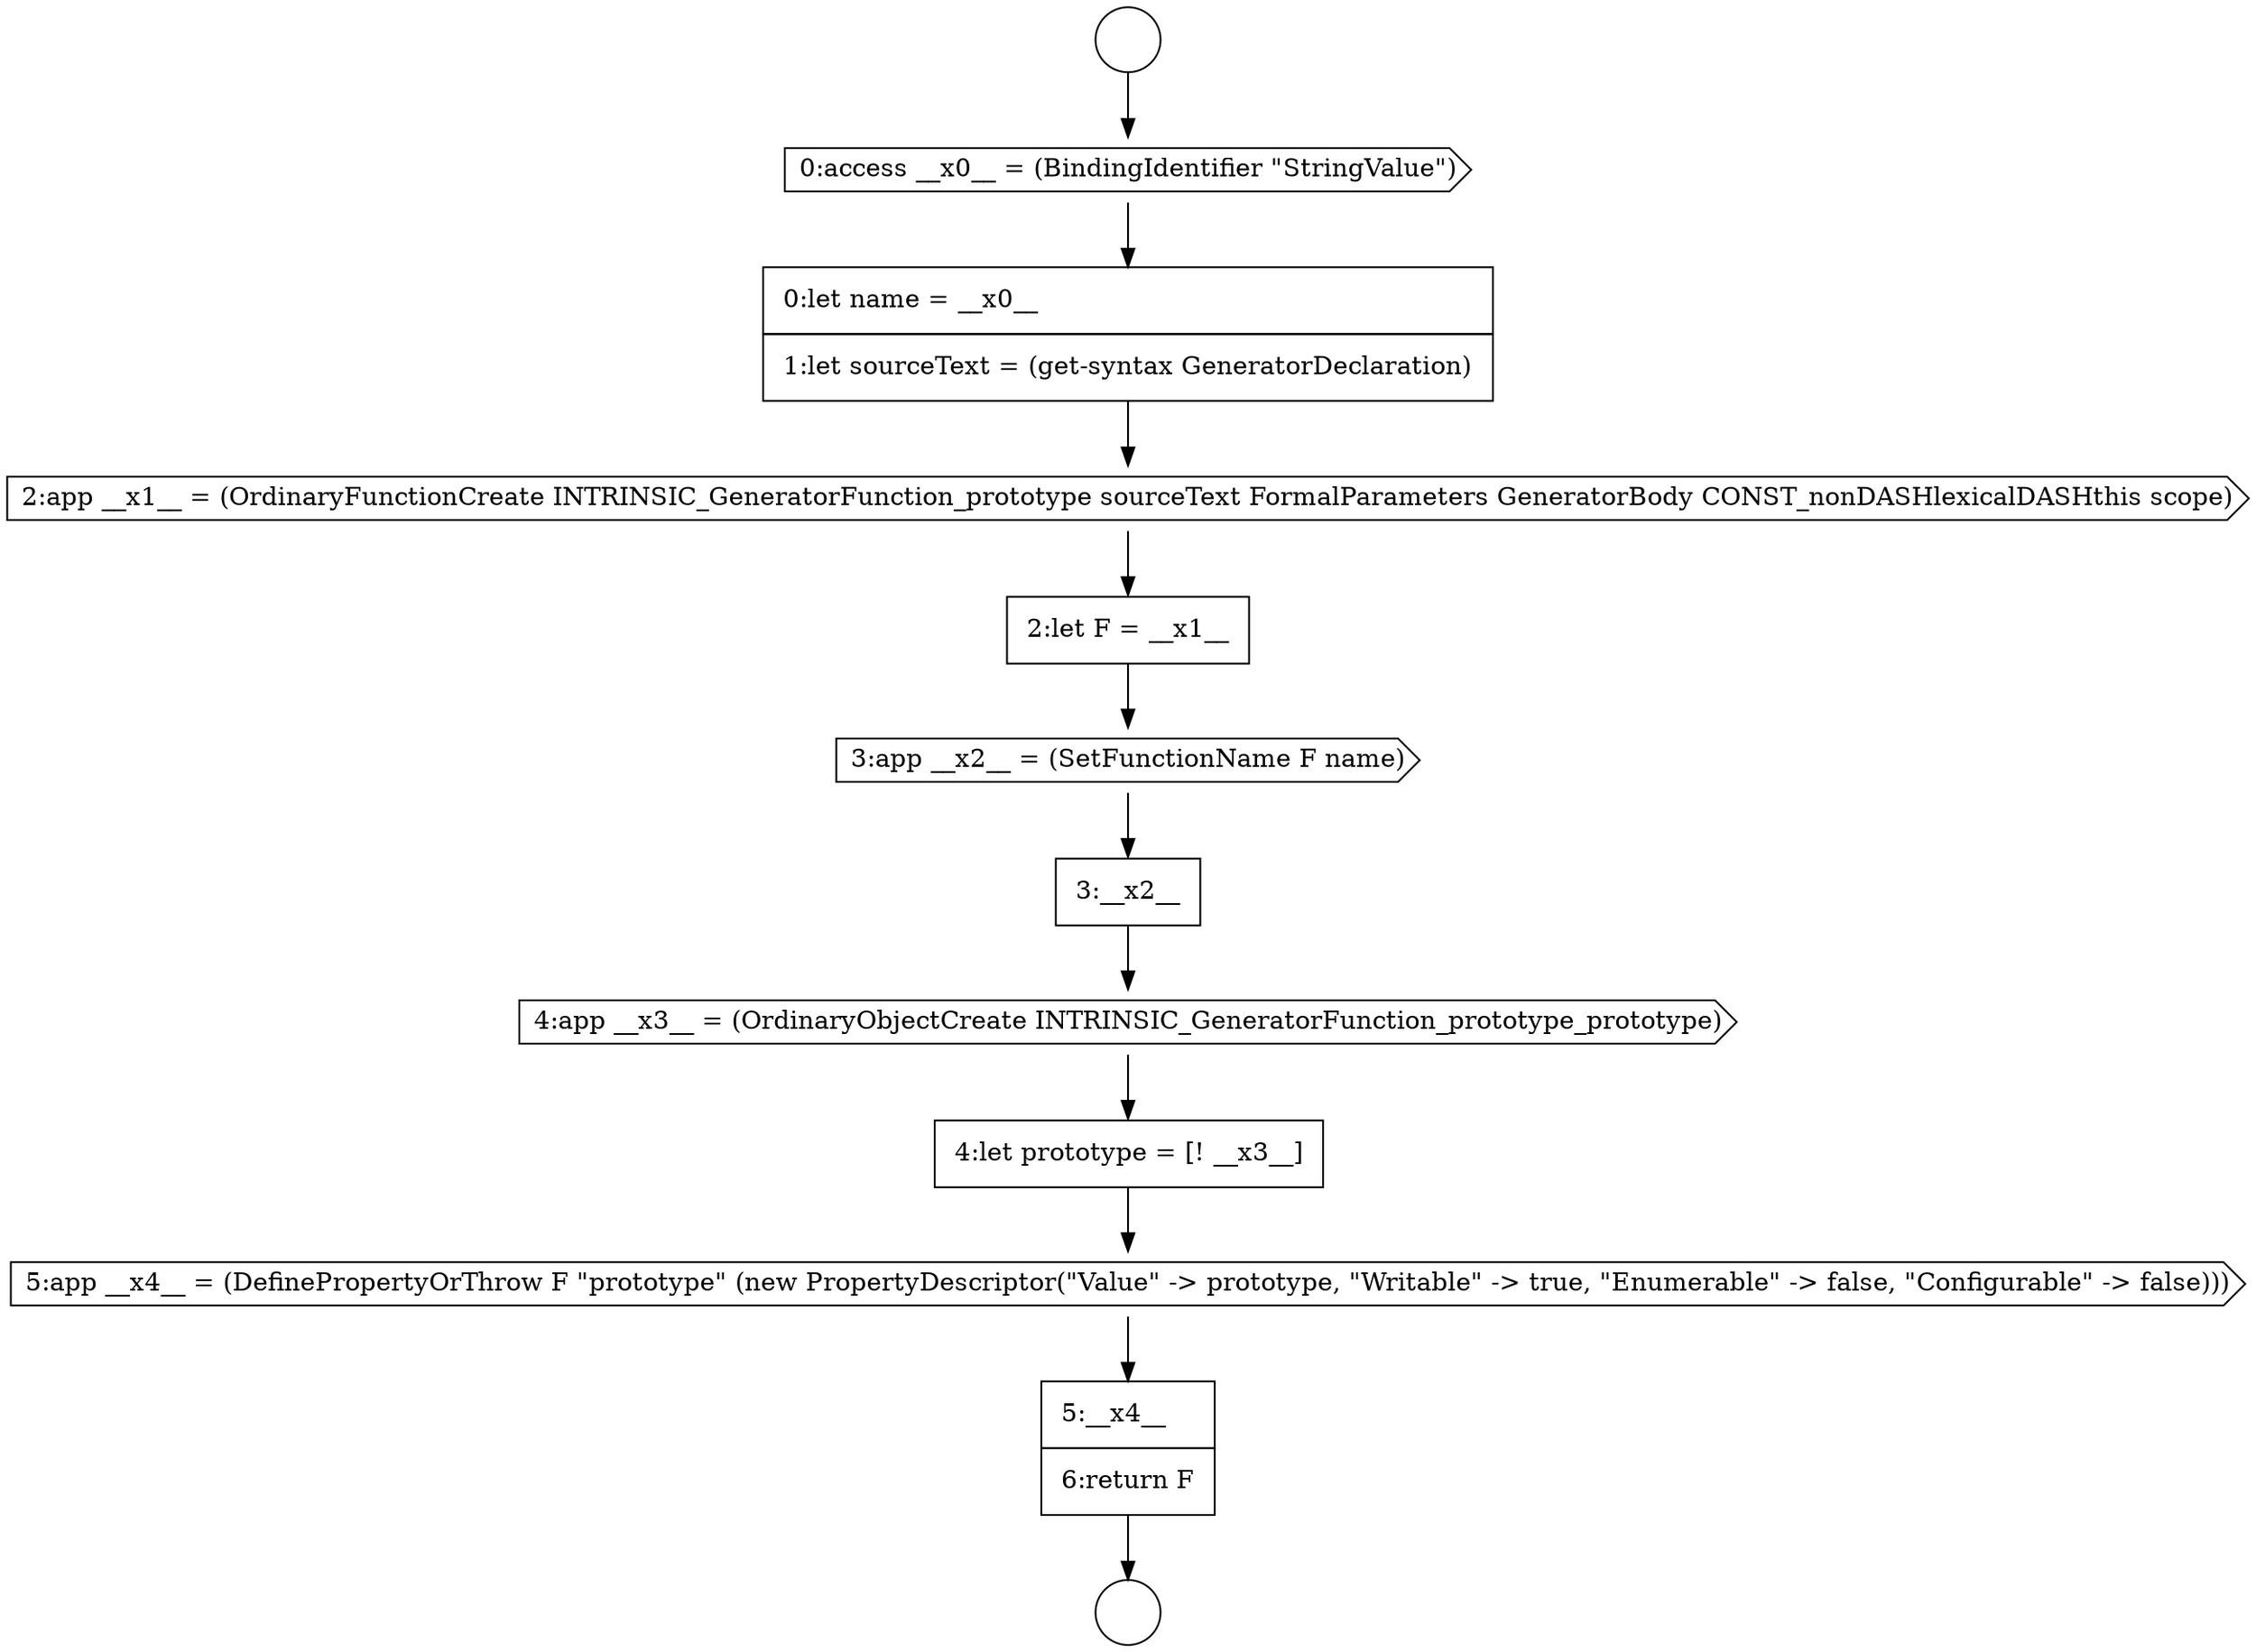 digraph {
  node9241 [shape=none, margin=0, label=<<font color="black">
    <table border="0" cellborder="1" cellspacing="0" cellpadding="10">
      <tr><td align="left">4:let prototype = [! __x3__]</td></tr>
    </table>
  </font>> color="black" fillcolor="white" style=filled]
  node9233 [shape=circle label=" " color="black" fillcolor="white" style=filled]
  node9240 [shape=cds, label=<<font color="black">4:app __x3__ = (OrdinaryObjectCreate INTRINSIC_GeneratorFunction_prototype_prototype)</font>> color="black" fillcolor="white" style=filled]
  node9236 [shape=cds, label=<<font color="black">2:app __x1__ = (OrdinaryFunctionCreate INTRINSIC_GeneratorFunction_prototype sourceText FormalParameters GeneratorBody CONST_nonDASHlexicalDASHthis scope)</font>> color="black" fillcolor="white" style=filled]
  node9237 [shape=none, margin=0, label=<<font color="black">
    <table border="0" cellborder="1" cellspacing="0" cellpadding="10">
      <tr><td align="left">2:let F = __x1__</td></tr>
    </table>
  </font>> color="black" fillcolor="white" style=filled]
  node9243 [shape=none, margin=0, label=<<font color="black">
    <table border="0" cellborder="1" cellspacing="0" cellpadding="10">
      <tr><td align="left">5:__x4__</td></tr>
      <tr><td align="left">6:return F</td></tr>
    </table>
  </font>> color="black" fillcolor="white" style=filled]
  node9232 [shape=circle label=" " color="black" fillcolor="white" style=filled]
  node9238 [shape=cds, label=<<font color="black">3:app __x2__ = (SetFunctionName F name)</font>> color="black" fillcolor="white" style=filled]
  node9242 [shape=cds, label=<<font color="black">5:app __x4__ = (DefinePropertyOrThrow F &quot;prototype&quot; (new PropertyDescriptor(&quot;Value&quot; -&gt; prototype, &quot;Writable&quot; -&gt; true, &quot;Enumerable&quot; -&gt; false, &quot;Configurable&quot; -&gt; false)))</font>> color="black" fillcolor="white" style=filled]
  node9234 [shape=cds, label=<<font color="black">0:access __x0__ = (BindingIdentifier &quot;StringValue&quot;)</font>> color="black" fillcolor="white" style=filled]
  node9239 [shape=none, margin=0, label=<<font color="black">
    <table border="0" cellborder="1" cellspacing="0" cellpadding="10">
      <tr><td align="left">3:__x2__</td></tr>
    </table>
  </font>> color="black" fillcolor="white" style=filled]
  node9235 [shape=none, margin=0, label=<<font color="black">
    <table border="0" cellborder="1" cellspacing="0" cellpadding="10">
      <tr><td align="left">0:let name = __x0__</td></tr>
      <tr><td align="left">1:let sourceText = (get-syntax GeneratorDeclaration)</td></tr>
    </table>
  </font>> color="black" fillcolor="white" style=filled]
  node9235 -> node9236 [ color="black"]
  node9241 -> node9242 [ color="black"]
  node9238 -> node9239 [ color="black"]
  node9239 -> node9240 [ color="black"]
  node9232 -> node9234 [ color="black"]
  node9234 -> node9235 [ color="black"]
  node9243 -> node9233 [ color="black"]
  node9236 -> node9237 [ color="black"]
  node9237 -> node9238 [ color="black"]
  node9240 -> node9241 [ color="black"]
  node9242 -> node9243 [ color="black"]
}
